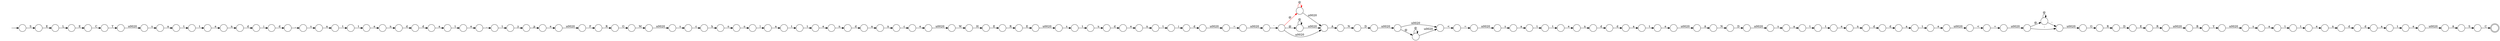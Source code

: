 digraph Automaton {
  rankdir = LR;
  0 [shape=circle,label=""];
  0 -> 5 [label="\u0020"]
  1 [shape=circle,label=""];
  1 -> 62 [label="n"]
  2 [shape=circle,label=""];
  2 -> 32 [label="s"]
  3 [shape=circle,label=""];
  3 -> 73 [label="s"]
  4 [shape=circle,label=""];
  4 -> 58 [label="d"]
  5 [shape=circle,label=""];
  5 -> 93 [label="A"]
  6 [shape=circle,label=""];
  6 -> 59 [label="o"]
  7 [shape=circle,label=""];
  7 -> 6 [label="o"]
  8 [shape=circle,label=""];
  8 -> 66 [label="<"]
  9 [shape=circle,label=""];
  9 -> 50 [label="y"]
  10 [shape=circle,label=""];
  10 -> 26 [label="t"]
  11 [shape=circle,label=""];
  11 -> 14 [label="@",color=red]
  11 -> 42 [label="@"]
  11 -> 12 [label="\u0020"]
  12 [shape=circle,label=""];
  12 -> 114 [label="A"]
  13 [shape=circle,label=""];
  13 -> 86 [label="O"]
  14 [shape=circle,label=""];
  14 -> 14 [label="@",color=red]
  14 -> 12 [label="\u0020"]
  15 [shape=circle,label=""];
  15 -> 142 [label="\u0020"]
  16 [shape=circle,label=""];
  16 -> 91 [label="s"]
  17 [shape=circle,label=""];
  17 -> 0 [label="e"]
  18 [shape=circle,label=""];
  18 -> 84 [label="O"]
  19 [shape=circle,label=""];
  19 -> 2 [label="\u0020"]
  20 [shape=circle,label=""];
  20 -> 131 [label="E"]
  21 [shape=circle,label=""];
  21 -> 81 [label="@"]
  21 -> 90 [label="'"]
  22 [shape=circle,label=""];
  22 -> 130 [label="t"]
  23 [shape=circle,label=""];
  23 -> 21 [label="\u0020"]
  24 [shape=circle,label=""];
  24 -> 104 [label="n"]
  25 [shape=circle,label=""];
  25 -> 29 [label="A"]
  26 [shape=circle,label=""];
  26 -> 24 [label="e"]
  27 [shape=circle,label=""];
  27 -> 136 [label="e"]
  28 [shape=circle,label=""];
  28 -> 61 [label="F"]
  29 [shape=circle,label=""];
  29 -> 70 [label="N"]
  30 [shape=circle,label=""];
  30 -> 63 [label="a"]
  31 [shape=circle,label=""];
  31 -> 122 [label="d"]
  32 [shape=circle,label=""];
  32 -> 118 [label="t"]
  33 [shape=circle,label=""];
  33 -> 44 [label="<"]
  34 [shape=circle,label=""];
  34 -> 99 [label="R"]
  35 [shape=circle,label=""];
  35 -> 123 [label="="]
  36 [shape=circle,label=""];
  36 -> 34 [label="E"]
  37 [shape=circle,label=""];
  37 -> 79 [label="n"]
  38 [shape=circle,label=""];
  38 -> 132 [label="Y"]
  39 [shape=circle,label=""];
  39 -> 30 [label="s"]
  40 [shape=circle,label=""];
  40 -> 85 [label="d"]
  41 [shape=circle,label=""];
  41 -> 105 [label=","]
  42 [shape=circle,label=""];
  42 -> 42 [label="@"]
  42 -> 12 [label="\u0020"]
  43 [shape=circle,label=""];
  43 -> 9 [label="t"]
  44 [shape=circle,label=""];
  44 -> 139 [label="="]
  45 [shape=circle,label=""];
  45 -> 126 [label="e"]
  46 [shape=circle,label=""];
  46 -> 82 [label="e"]
  47 [shape=circle,label=""];
  47 -> 80 [label="a"]
  48 [shape=circle,label=""];
  48 -> 115 [label="a"]
  49 [shape=circle,label=""];
  49 -> 1 [label="e"]
  50 [shape=circle,label=""];
  50 -> 68 [label="p"]
  51 [shape=circle,label=""];
  51 -> 16 [label="\u0020"]
  52 [shape=circle,label=""];
  52 -> 116 [label="c"]
  53 [shape=circle,label=""];
  53 -> 119 [label="t"]
  54 [shape=circle,label=""];
  54 -> 133 [label="\u0020"]
  55 [shape=circle,label=""];
  55 -> 53 [label="t"]
  56 [shape=circle,label=""];
  56 -> 7 [label="h"]
  57 [shape=circle,label=""];
  57 -> 47 [label="d"]
  58 [shape=circle,label=""];
  58 -> 94 [label="d"]
  59 [shape=circle,label=""];
  59 -> 135 [label="l"]
  60 [shape=circle,label=""];
  60 -> 28 [label="\u0020"]
  61 [shape=circle,label=""];
  61 -> 13 [label="R"]
  62 [shape=circle,label=""];
  62 -> 75 [label="d"]
  63 [shape=circle,label=""];
  63 -> 10 [label="t"]
  64 [shape=circle,label=""];
  64 -> 69 [label="t"]
  65 [shape=circle,label=""];
  65 -> 107 [label="C"]
  66 [shape=circle,label=""];
  66 -> 23 [label="="]
  67 [shape=circle,label=""];
  67 -> 103 [label="t"]
  68 [shape=circle,label=""];
  68 -> 60 [label="e"]
  69 [shape=circle,label=""];
  69 -> 77 [label="e"]
  70 [shape=circle,label=""];
  70 -> 96 [label="D"]
  71 [shape=circle,label=""];
  71 -> 89 [label="i"]
  72 [shape=circle,label=""];
  72 -> 87 [label="e"]
  73 [shape=circle,label=""];
  73 -> 67 [label="a"]
  74 [shape=circle,label=""];
  74 -> 45 [label="t"]
  75 [shape=circle,label=""];
  75 -> 121 [label="a"]
  76 [shape=circle,label=""];
  76 -> 78 [label="W"]
  77 [shape=circle,label=""];
  77 -> 43 [label=","]
  78 [shape=circle,label=""];
  78 -> 20 [label="H"]
  79 [shape=circle,label=""];
  79 -> 127 [label="d"]
  80 [shape=circle,label=""];
  80 -> 46 [label="t"]
  81 [shape=circle,label=""];
  81 -> 81 [label="@"]
  81 -> 90 [label="'"]
  82 [shape=circle,label=""];
  82 -> 25 [label="\u0020"]
  83 [shape=doublecircle,label=""];
  84 [shape=circle,label=""];
  84 -> 101 [label="R"]
  85 [shape=circle,label=""];
  85 -> 74 [label="a"]
  86 [shape=circle,label=""];
  86 -> 54 [label="M"]
  87 [shape=circle,label=""];
  87 -> 112 [label="n"]
  88 [shape=circle,label=""];
  88 -> 109 [label="L"]
  89 [shape=circle,label=""];
  89 -> 145 [label="d"]
  90 [shape=circle,label=""];
  90 -> 18 [label="\u0020"]
  91 [shape=circle,label=""];
  91 -> 55 [label="a"]
  92 [shape=circle,label=""];
  92 -> 15 [label="D"]
  93 [shape=circle,label=""];
  93 -> 95 [label="S"]
  94 [shape=circle,label=""];
  94 -> 64 [label="a"]
  95 [shape=circle,label=""];
  95 -> 83 [label="C"]
  96 [shape=circle,label=""];
  96 -> 39 [label="\u0020"]
  97 [shape=circle,label=""];
  97 -> 117 [label="t"]
  98 [shape=circle,label=""];
  98 -> 71 [label="t"]
  99 [shape=circle,label=""];
  99 -> 144 [label="\u0020"]
  100 [shape=circle,label=""];
  initial [shape=plaintext,label=""];
  initial -> 100
  100 -> 108 [label="S"]
  101 [shape=circle,label=""];
  101 -> 36 [label="D"]
  102 [shape=circle,label=""];
  102 -> 22 [label="t"]
  103 [shape=circle,label=""];
  103 -> 141 [label="t"]
  104 [shape=circle,label=""];
  104 -> 40 [label="d"]
  105 [shape=circle,label=""];
  105 -> 134 [label="s"]
  106 [shape=circle,label=""];
  106 -> 4 [label="n"]
  107 [shape=circle,label=""];
  107 -> 51 [label="T"]
  108 [shape=circle,label=""];
  108 -> 88 [label="E"]
  109 [shape=circle,label=""];
  109 -> 65 [label="E"]
  110 [shape=circle,label=""];
  110 -> 76 [label="\u0020"]
  111 [shape=circle,label=""];
  111 -> 140 [label="s"]
  112 [shape=circle,label=""];
  112 -> 57 [label="d"]
  113 [shape=circle,label=""];
  113 -> 27 [label="d"]
  114 [shape=circle,label=""];
  114 -> 92 [label="N"]
  115 [shape=circle,label=""];
  115 -> 17 [label="t"]
  116 [shape=circle,label=""];
  116 -> 110 [label="e"]
  117 [shape=circle,label=""];
  117 -> 72 [label="t"]
  118 [shape=circle,label=""];
  118 -> 113 [label="u"]
  119 [shape=circle,label=""];
  119 -> 137 [label="e"]
  120 [shape=circle,label=""];
  120 -> 56 [label="c"]
  121 [shape=circle,label=""];
  121 -> 52 [label="n"]
  122 [shape=circle,label=""];
  122 -> 138 [label="i"]
  123 [shape=circle,label=""];
  123 -> 124 [label="\u0020"]
  124 [shape=circle,label=""];
  124 -> 11 [label="'"]
  125 [shape=circle,label=""];
  125 -> 129 [label="t"]
  126 [shape=circle,label=""];
  126 -> 8 [label="\u0020"]
  127 [shape=circle,label=""];
  127 -> 48 [label="d"]
  128 [shape=circle,label=""];
  128 -> 19 [label="E"]
  129 [shape=circle,label=""];
  129 -> 49 [label="t"]
  130 [shape=circle,label=""];
  130 -> 106 [label="e"]
  131 [shape=circle,label=""];
  131 -> 128 [label="R"]
  132 [shape=circle,label=""];
  132 -> 3 [label="\u0020"]
  133 [shape=circle,label=""];
  133 -> 120 [label="s"]
  134 [shape=circle,label=""];
  134 -> 102 [label="a"]
  135 [shape=circle,label=""];
  135 -> 125 [label="a"]
  136 [shape=circle,label=""];
  136 -> 98 [label="n"]
  137 [shape=circle,label=""];
  137 -> 31 [label="n"]
  138 [shape=circle,label=""];
  138 -> 41 [label="d"]
  139 [shape=circle,label=""];
  139 -> 111 [label="\u0020"]
  140 [shape=circle,label=""];
  140 -> 97 [label="a"]
  141 [shape=circle,label=""];
  141 -> 37 [label="e"]
  142 [shape=circle,label=""];
  142 -> 143 [label="@"]
  142 -> 33 [label="\u0020"]
  143 [shape=circle,label=""];
  143 -> 143 [label="@"]
  143 -> 33 [label="\u0020"]
  144 [shape=circle,label=""];
  144 -> 38 [label="B"]
  145 [shape=circle,label=""];
  145 -> 35 [label="\u0020"]
}
